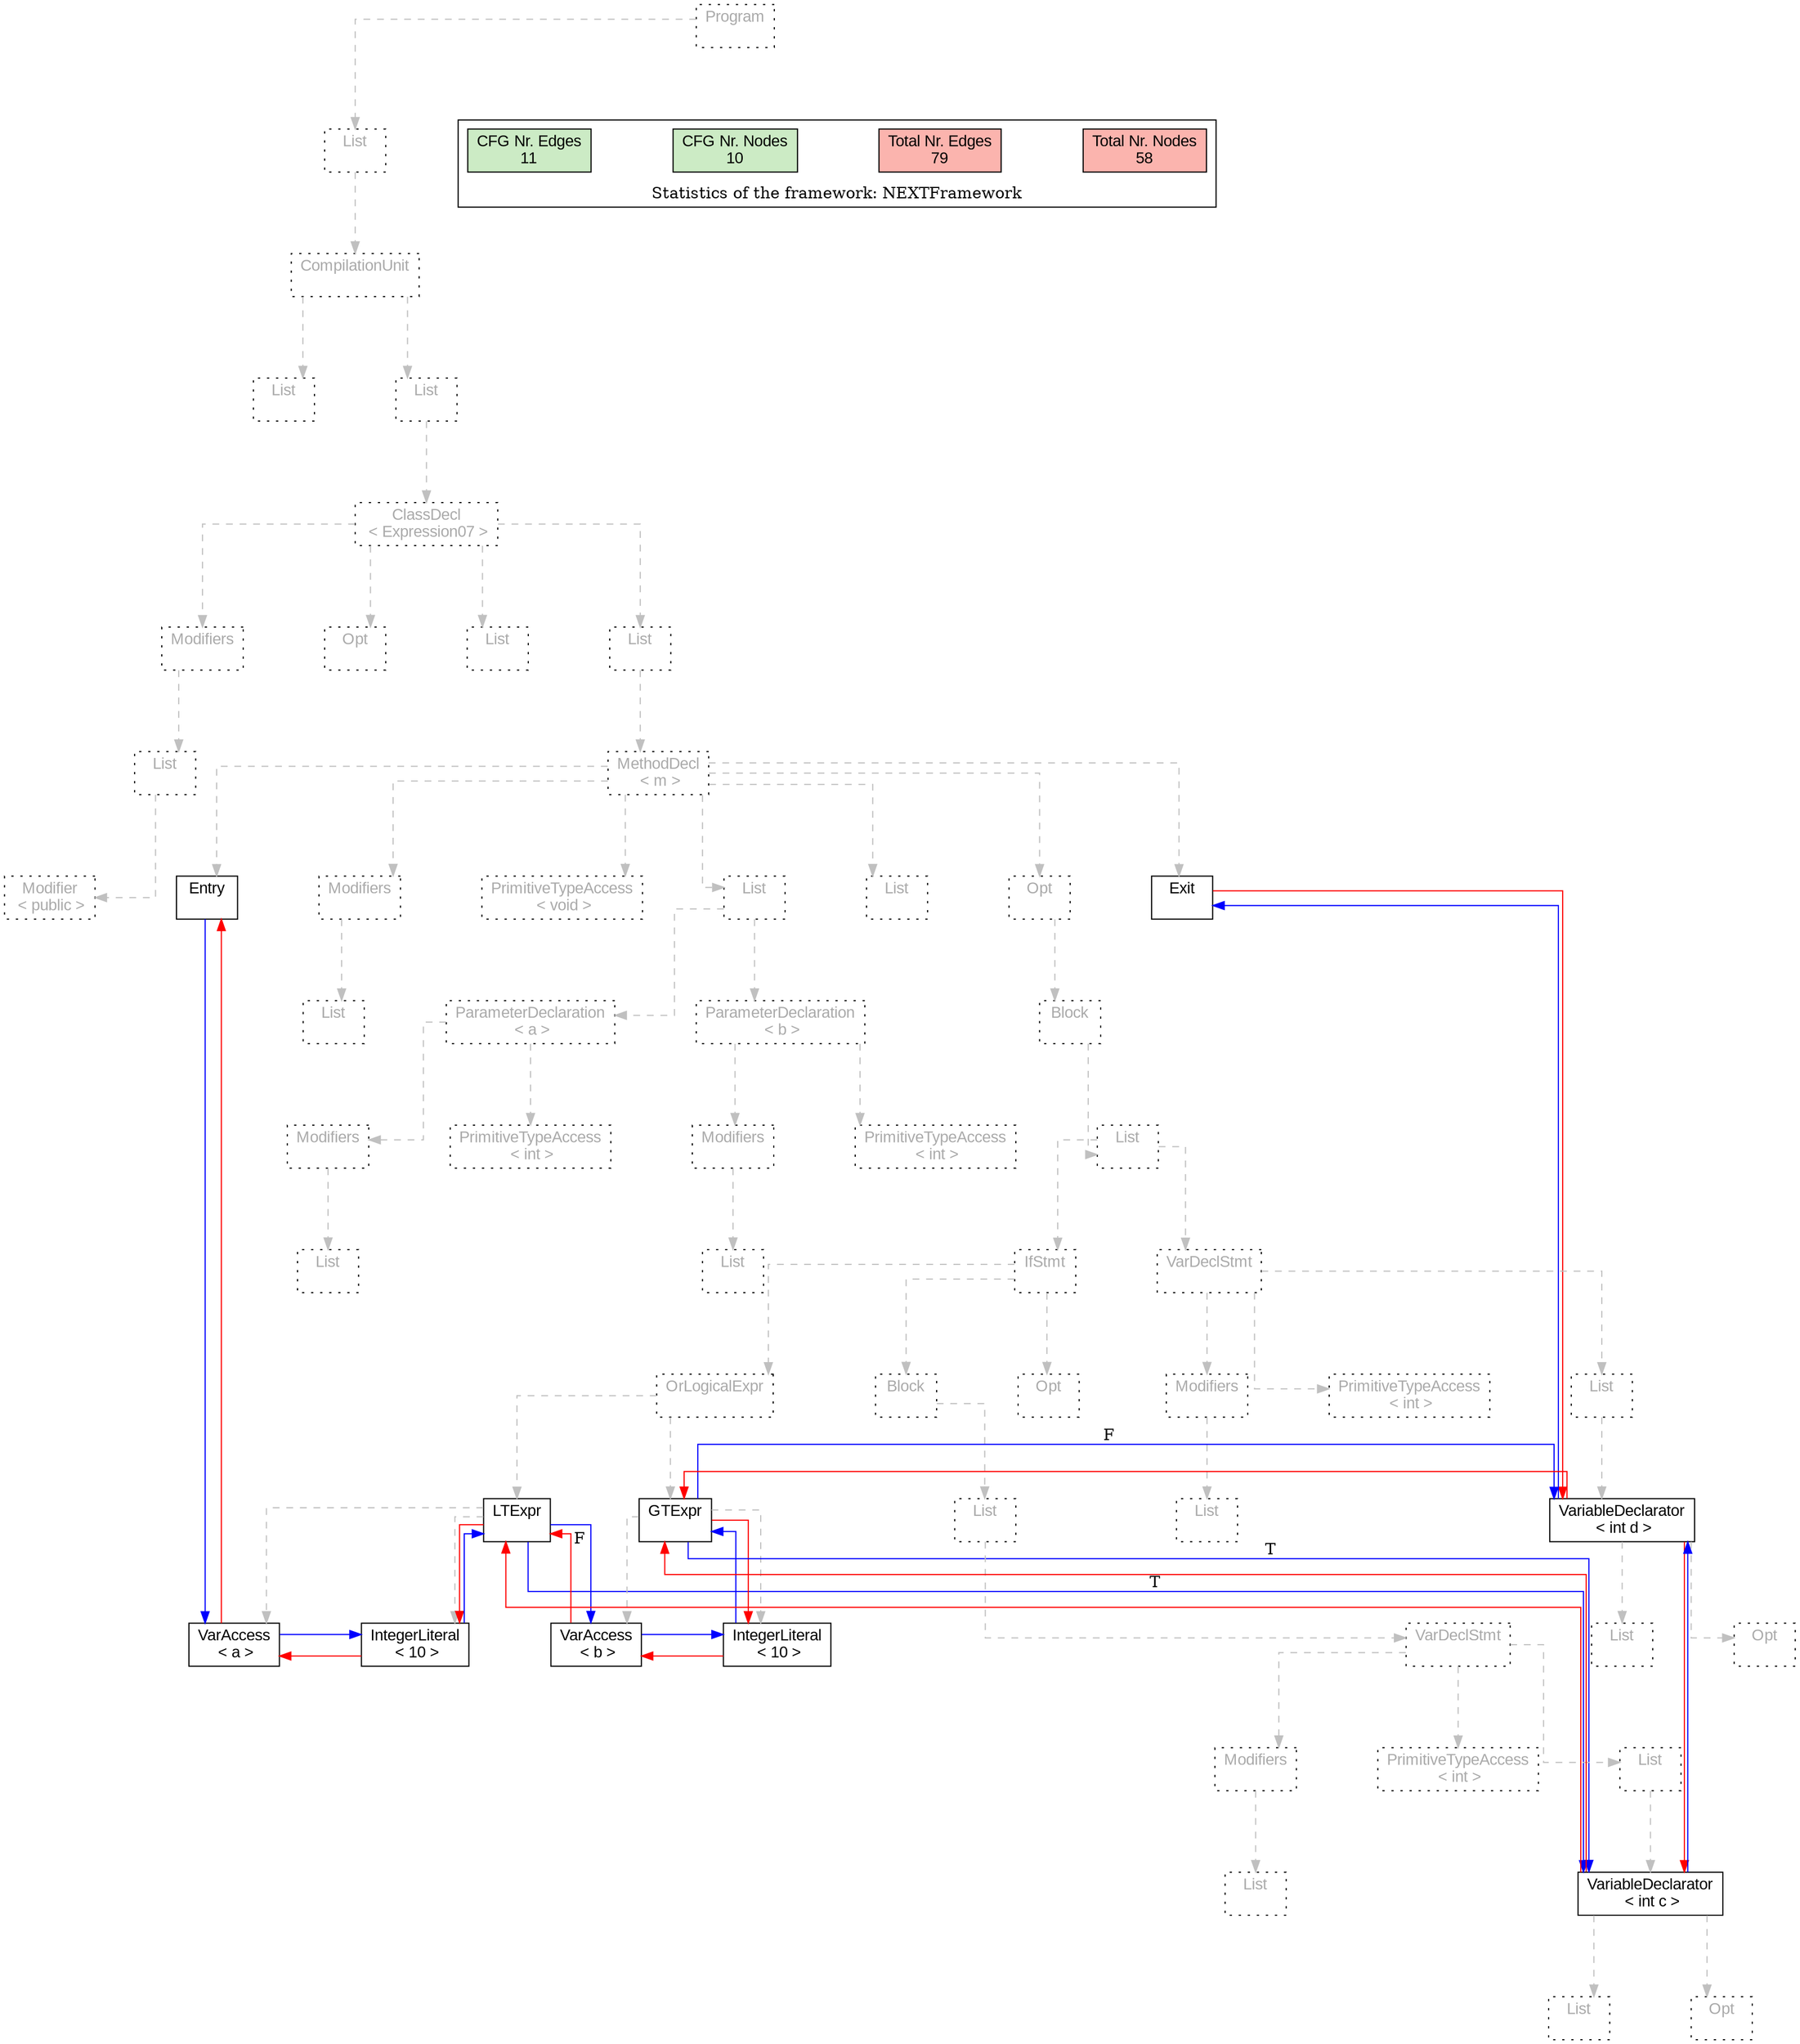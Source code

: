 digraph G {
graph [splines=ortho, nodesep="1", ranksep="1"]
node [shape=rect, fontname=Arial];
{ rank = same; "Program[0]"}
{ rank = same; "List[1]"}
{ rank = same; "CompilationUnit[2]"}
{ rank = same; "List[3]"; "List[4]"}
{ rank = same; "ClassDecl[5]"}
{ rank = same; "Modifiers[6]"; "Opt[9]"; "List[10]"; "List[11]"}
{ rank = same; "List[7]"; "MethodDecl[12]"}
{ rank = same; "Modifier[8]"; "Entry[13]"; "Modifiers[14]"; "PrimitiveTypeAccess[16]"; "List[17]"; "List[26]"; "Opt[27]"; "Exit[28]"}
{ rank = same; "List[15]"; "ParameterDeclaration[18]"; "ParameterDeclaration[22]"; "Block[28]"}
{ rank = same; "Modifiers[19]"; "PrimitiveTypeAccess[21]"; "Modifiers[23]"; "PrimitiveTypeAccess[25]"; "List[29]"}
{ rank = same; "List[20]"; "List[24]"; "IfStmt[30]"; "VarDeclStmt[49]"}
{ rank = same; "OrLogicalExpr[31]"; "Block[38]"; "Opt[48]"; "Modifiers[50]"; "PrimitiveTypeAccess[52]"; "List[53]"}
{ rank = same; "LTExpr[32]"; "GTExpr[35]"; "List[39]"; "List[51]"; "VariableDeclarator[54]"}
{ rank = same; "VarAccess[33]"; "IntegerLiteral[34]"; "VarAccess[36]"; "IntegerLiteral[37]"; "VarDeclStmt[40]"; "List[55]"; "Opt[56]"}
{ rank = same; "Modifiers[41]"; "PrimitiveTypeAccess[43]"; "List[44]"}
{ rank = same; "List[42]"; "VariableDeclarator[45]"}
{ rank = same; "List[46]"; "Opt[47]"}
"Program[0]" [label="Program\n ", style= dotted   fillcolor="#eeeeee" fontcolor="#aaaaaa"  ]
"List[1]" [label="List\n ", style= dotted   fillcolor="#eeeeee" fontcolor="#aaaaaa"  ]
"CompilationUnit[2]" [label="CompilationUnit\n ", style= dotted   fillcolor="#eeeeee" fontcolor="#aaaaaa"  ]
"List[3]" [label="List\n ", style= dotted   fillcolor="#eeeeee" fontcolor="#aaaaaa"  ]
"List[4]" [label="List\n ", style= dotted   fillcolor="#eeeeee" fontcolor="#aaaaaa"  ]
"ClassDecl[5]" [label="ClassDecl\n < Expression07 >", style= dotted   fillcolor="#eeeeee" fontcolor="#aaaaaa"  ]
"Modifiers[6]" [label="Modifiers\n ", style= dotted   fillcolor="#eeeeee" fontcolor="#aaaaaa"  ]
"List[7]" [label="List\n ", style= dotted   fillcolor="#eeeeee" fontcolor="#aaaaaa"  ]
"Modifier[8]" [label="Modifier\n < public >", style= dotted   fillcolor="#eeeeee" fontcolor="#aaaaaa"  ]
"Opt[9]" [label="Opt\n ", style= dotted   fillcolor="#eeeeee" fontcolor="#aaaaaa"  ]
"List[10]" [label="List\n ", style= dotted   fillcolor="#eeeeee" fontcolor="#aaaaaa"  ]
"List[11]" [label="List\n ", style= dotted   fillcolor="#eeeeee" fontcolor="#aaaaaa"  ]
"MethodDecl[12]" [label="MethodDecl\n < m >", style= dotted   fillcolor="#eeeeee" fontcolor="#aaaaaa"  ]
"Entry[13]" [label="Entry\n ", fillcolor=white   style=filled  ]
"Modifiers[14]" [label="Modifiers\n ", style= dotted   fillcolor="#eeeeee" fontcolor="#aaaaaa"  ]
"List[15]" [label="List\n ", style= dotted   fillcolor="#eeeeee" fontcolor="#aaaaaa"  ]
"PrimitiveTypeAccess[16]" [label="PrimitiveTypeAccess\n < void >", style= dotted   fillcolor="#eeeeee" fontcolor="#aaaaaa"  ]
"List[17]" [label="List\n ", style= dotted   fillcolor="#eeeeee" fontcolor="#aaaaaa"  ]
"ParameterDeclaration[18]" [label="ParameterDeclaration\n < a >", style= dotted   fillcolor="#eeeeee" fontcolor="#aaaaaa"  ]
"Modifiers[19]" [label="Modifiers\n ", style= dotted   fillcolor="#eeeeee" fontcolor="#aaaaaa"  ]
"List[20]" [label="List\n ", style= dotted   fillcolor="#eeeeee" fontcolor="#aaaaaa"  ]
"PrimitiveTypeAccess[21]" [label="PrimitiveTypeAccess\n < int >", style= dotted   fillcolor="#eeeeee" fontcolor="#aaaaaa"  ]
"ParameterDeclaration[22]" [label="ParameterDeclaration\n < b >", style= dotted   fillcolor="#eeeeee" fontcolor="#aaaaaa"  ]
"Modifiers[23]" [label="Modifiers\n ", style= dotted   fillcolor="#eeeeee" fontcolor="#aaaaaa"  ]
"List[24]" [label="List\n ", style= dotted   fillcolor="#eeeeee" fontcolor="#aaaaaa"  ]
"PrimitiveTypeAccess[25]" [label="PrimitiveTypeAccess\n < int >", style= dotted   fillcolor="#eeeeee" fontcolor="#aaaaaa"  ]
"List[26]" [label="List\n ", style= dotted   fillcolor="#eeeeee" fontcolor="#aaaaaa"  ]
"Opt[27]" [label="Opt\n ", style= dotted   fillcolor="#eeeeee" fontcolor="#aaaaaa"  ]
"Block[28]" [label="Block\n ", style= dotted   fillcolor="#eeeeee" fontcolor="#aaaaaa"  ]
"List[29]" [label="List\n ", style= dotted   fillcolor="#eeeeee" fontcolor="#aaaaaa"  ]
"IfStmt[30]" [label="IfStmt\n ", style= dotted   fillcolor="#eeeeee" fontcolor="#aaaaaa"  ]
"OrLogicalExpr[31]" [label="OrLogicalExpr\n ", style= dotted   fillcolor="#eeeeee" fontcolor="#aaaaaa"  ]
"LTExpr[32]" [label="LTExpr\n ", fillcolor=white   style=filled  ]
"VarAccess[33]" [label="VarAccess\n < a >", fillcolor=white   style=filled  ]
"IntegerLiteral[34]" [label="IntegerLiteral\n < 10 >", fillcolor=white   style=filled  ]
"GTExpr[35]" [label="GTExpr\n ", fillcolor=white   style=filled  ]
"VarAccess[36]" [label="VarAccess\n < b >", fillcolor=white   style=filled  ]
"IntegerLiteral[37]" [label="IntegerLiteral\n < 10 >", fillcolor=white   style=filled  ]
"Block[38]" [label="Block\n ", style= dotted   fillcolor="#eeeeee" fontcolor="#aaaaaa"  ]
"List[39]" [label="List\n ", style= dotted   fillcolor="#eeeeee" fontcolor="#aaaaaa"  ]
"VarDeclStmt[40]" [label="VarDeclStmt\n ", style= dotted   fillcolor="#eeeeee" fontcolor="#aaaaaa"  ]
"Modifiers[41]" [label="Modifiers\n ", style= dotted   fillcolor="#eeeeee" fontcolor="#aaaaaa"  ]
"List[42]" [label="List\n ", style= dotted   fillcolor="#eeeeee" fontcolor="#aaaaaa"  ]
"PrimitiveTypeAccess[43]" [label="PrimitiveTypeAccess\n < int >", style= dotted   fillcolor="#eeeeee" fontcolor="#aaaaaa"  ]
"List[44]" [label="List\n ", style= dotted   fillcolor="#eeeeee" fontcolor="#aaaaaa"  ]
"VariableDeclarator[45]" [label="VariableDeclarator\n < int c >", fillcolor=white   style=filled  ]
"List[46]" [label="List\n ", style= dotted   fillcolor="#eeeeee" fontcolor="#aaaaaa"  ]
"Opt[47]" [label="Opt\n ", style= dotted   fillcolor="#eeeeee" fontcolor="#aaaaaa"  ]
"Opt[48]" [label="Opt\n ", style= dotted   fillcolor="#eeeeee" fontcolor="#aaaaaa"  ]
"VarDeclStmt[49]" [label="VarDeclStmt\n ", style= dotted   fillcolor="#eeeeee" fontcolor="#aaaaaa"  ]
"Modifiers[50]" [label="Modifiers\n ", style= dotted   fillcolor="#eeeeee" fontcolor="#aaaaaa"  ]
"List[51]" [label="List\n ", style= dotted   fillcolor="#eeeeee" fontcolor="#aaaaaa"  ]
"PrimitiveTypeAccess[52]" [label="PrimitiveTypeAccess\n < int >", style= dotted   fillcolor="#eeeeee" fontcolor="#aaaaaa"  ]
"List[53]" [label="List\n ", style= dotted   fillcolor="#eeeeee" fontcolor="#aaaaaa"  ]
"VariableDeclarator[54]" [label="VariableDeclarator\n < int d >", fillcolor=white   style=filled  ]
"List[55]" [label="List\n ", style= dotted   fillcolor="#eeeeee" fontcolor="#aaaaaa"  ]
"Opt[56]" [label="Opt\n ", style= dotted   fillcolor="#eeeeee" fontcolor="#aaaaaa"  ]
"Exit[28]" [label="Exit\n ", fillcolor=white   style=filled  ]
"CompilationUnit[2]" -> "List[3]" [style=dashed, color=gray]
"List[7]" -> "Modifier[8]" [style=dashed, color=gray]
"Modifiers[6]" -> "List[7]" [style=dashed, color=gray]
"ClassDecl[5]" -> "Modifiers[6]" [style=dashed, color=gray]
"ClassDecl[5]" -> "Opt[9]" [style=dashed, color=gray]
"ClassDecl[5]" -> "List[10]" [style=dashed, color=gray]
"MethodDecl[12]" -> "Entry[13]" [style=dashed, color=gray]
"Modifiers[14]" -> "List[15]" [style=dashed, color=gray]
"MethodDecl[12]" -> "Modifiers[14]" [style=dashed, color=gray]
"MethodDecl[12]" -> "PrimitiveTypeAccess[16]" [style=dashed, color=gray]
"Modifiers[19]" -> "List[20]" [style=dashed, color=gray]
"ParameterDeclaration[18]" -> "Modifiers[19]" [style=dashed, color=gray]
"ParameterDeclaration[18]" -> "PrimitiveTypeAccess[21]" [style=dashed, color=gray]
"List[17]" -> "ParameterDeclaration[18]" [style=dashed, color=gray]
"Modifiers[23]" -> "List[24]" [style=dashed, color=gray]
"ParameterDeclaration[22]" -> "Modifiers[23]" [style=dashed, color=gray]
"ParameterDeclaration[22]" -> "PrimitiveTypeAccess[25]" [style=dashed, color=gray]
"List[17]" -> "ParameterDeclaration[22]" [style=dashed, color=gray]
"MethodDecl[12]" -> "List[17]" [style=dashed, color=gray]
"MethodDecl[12]" -> "List[26]" [style=dashed, color=gray]
"LTExpr[32]" -> "VarAccess[33]" [style=dashed, color=gray]
"LTExpr[32]" -> "IntegerLiteral[34]" [style=dashed, color=gray]
"OrLogicalExpr[31]" -> "LTExpr[32]" [style=dashed, color=gray]
"GTExpr[35]" -> "VarAccess[36]" [style=dashed, color=gray]
"GTExpr[35]" -> "IntegerLiteral[37]" [style=dashed, color=gray]
"OrLogicalExpr[31]" -> "GTExpr[35]" [style=dashed, color=gray]
"IfStmt[30]" -> "OrLogicalExpr[31]" [style=dashed, color=gray]
"Modifiers[41]" -> "List[42]" [style=dashed, color=gray]
"VarDeclStmt[40]" -> "Modifiers[41]" [style=dashed, color=gray]
"VarDeclStmt[40]" -> "PrimitiveTypeAccess[43]" [style=dashed, color=gray]
"VariableDeclarator[45]" -> "List[46]" [style=dashed, color=gray]
"VariableDeclarator[45]" -> "Opt[47]" [style=dashed, color=gray]
"List[44]" -> "VariableDeclarator[45]" [style=dashed, color=gray]
"VarDeclStmt[40]" -> "List[44]" [style=dashed, color=gray]
"List[39]" -> "VarDeclStmt[40]" [style=dashed, color=gray]
"Block[38]" -> "List[39]" [style=dashed, color=gray]
"IfStmt[30]" -> "Block[38]" [style=dashed, color=gray]
"IfStmt[30]" -> "Opt[48]" [style=dashed, color=gray]
"List[29]" -> "IfStmt[30]" [style=dashed, color=gray]
"Modifiers[50]" -> "List[51]" [style=dashed, color=gray]
"VarDeclStmt[49]" -> "Modifiers[50]" [style=dashed, color=gray]
"VarDeclStmt[49]" -> "PrimitiveTypeAccess[52]" [style=dashed, color=gray]
"VariableDeclarator[54]" -> "List[55]" [style=dashed, color=gray]
"VariableDeclarator[54]" -> "Opt[56]" [style=dashed, color=gray]
"List[53]" -> "VariableDeclarator[54]" [style=dashed, color=gray]
"VarDeclStmt[49]" -> "List[53]" [style=dashed, color=gray]
"List[29]" -> "VarDeclStmt[49]" [style=dashed, color=gray]
"Block[28]" -> "List[29]" [style=dashed, color=gray]
"Opt[27]" -> "Block[28]" [style=dashed, color=gray]
"MethodDecl[12]" -> "Opt[27]" [style=dashed, color=gray]
"MethodDecl[12]" -> "Exit[28]" [style=dashed, color=gray]
"List[11]" -> "MethodDecl[12]" [style=dashed, color=gray]
"ClassDecl[5]" -> "List[11]" [style=dashed, color=gray]
"List[4]" -> "ClassDecl[5]" [style=dashed, color=gray]
"CompilationUnit[2]" -> "List[4]" [style=dashed, color=gray]
"List[1]" -> "CompilationUnit[2]" [style=dashed, color=gray]
"Program[0]" -> "List[1]" [style=dashed, color=gray]
"Exit[28]" -> "VariableDeclarator[54]" [color=red, constraint=false]
"VariableDeclarator[54]" -> "Exit[28]" [color=blue, constraint=false, xlabel=" "] 
"VariableDeclarator[54]" -> "GTExpr[35]" [color=red, constraint=false]
"VariableDeclarator[54]" -> "VariableDeclarator[45]" [color=red, constraint=false]
"VariableDeclarator[45]" -> "VariableDeclarator[54]" [color=blue, constraint=false, xlabel=" "] 
"VariableDeclarator[45]" -> "LTExpr[32]" [color=red, constraint=false]
"VariableDeclarator[45]" -> "GTExpr[35]" [color=red, constraint=false]
"GTExpr[35]" -> "VariableDeclarator[45]" [color=blue, constraint=false, xlabel="T "] 
"GTExpr[35]" -> "VariableDeclarator[54]" [color=blue, constraint=false, xlabel="F "] 
"GTExpr[35]" -> "IntegerLiteral[37]" [color=red, constraint=false]
"IntegerLiteral[37]" -> "GTExpr[35]" [color=blue, constraint=false, xlabel=" "] 
"IntegerLiteral[37]" -> "VarAccess[36]" [color=red, constraint=false]
"VarAccess[36]" -> "IntegerLiteral[37]" [color=blue, constraint=false, xlabel=" "] 
"VarAccess[36]" -> "LTExpr[32]" [color=red, constraint=false]
"LTExpr[32]" -> "VariableDeclarator[45]" [color=blue, constraint=false, xlabel="T "] 
"LTExpr[32]" -> "VarAccess[36]" [color=blue, constraint=false, xlabel="F "] 
"LTExpr[32]" -> "IntegerLiteral[34]" [color=red, constraint=false]
"IntegerLiteral[34]" -> "LTExpr[32]" [color=blue, constraint=false, xlabel=" "] 
"IntegerLiteral[34]" -> "VarAccess[33]" [color=red, constraint=false]
"VarAccess[33]" -> "IntegerLiteral[34]" [color=blue, constraint=false, xlabel=" "] 
"VarAccess[33]" -> "Entry[13]" [color=red, constraint=false]
"Entry[13]" -> "VarAccess[33]" [color=blue, constraint=false, xlabel=" "] 
"List[3]" -> "List[4]" [style=invis]
"Modifiers[6]" -> "Opt[9]" -> "List[10]" -> "List[11]" [style=invis]
"Entry[13]" -> "Modifiers[14]" -> "PrimitiveTypeAccess[16]" -> "List[17]" -> "List[26]" -> "Opt[27]" -> "Exit[28]" [style=invis]
"ParameterDeclaration[18]" -> "ParameterDeclaration[22]" [style=invis]
"Modifiers[19]" -> "PrimitiveTypeAccess[21]" [style=invis]
"Modifiers[23]" -> "PrimitiveTypeAccess[25]" [style=invis]
"IfStmt[30]" -> "VarDeclStmt[49]" [style=invis]
"OrLogicalExpr[31]" -> "Block[38]" -> "Opt[48]" [style=invis]
"LTExpr[32]" -> "GTExpr[35]" [style=invis]
"VarAccess[33]" -> "IntegerLiteral[34]" [style=invis]
"VarAccess[36]" -> "IntegerLiteral[37]" [style=invis]
"Modifiers[41]" -> "PrimitiveTypeAccess[43]" -> "List[44]" [style=invis]
"List[46]" -> "Opt[47]" [style=invis]
"Modifiers[50]" -> "PrimitiveTypeAccess[52]" -> "List[53]" [style=invis]
"List[55]" -> "Opt[56]" [style=invis]

subgraph cluster_legend {
{node [style=filled, fillcolor=1, colorscheme="pastel13"]
Nodes [label="Total Nr. Nodes
58", fillcolor=1]
Edges [label="Total Nr. Edges
79", fillcolor=1]
NodesCFG [label="CFG Nr. Nodes
10", fillcolor=3]
EdgesCFG [label="CFG Nr. Edges
11", fillcolor=3]
Nodes-> "Program[0]" -> NodesCFG  [style="invis"]
Edges -> "Program[0]" ->EdgesCFG [style="invis"]}
label = "Statistics of the framework: NEXTFramework"
style="solid"
ranksep=0.05
nodesep=0.01
labelloc = b
len=2
}}